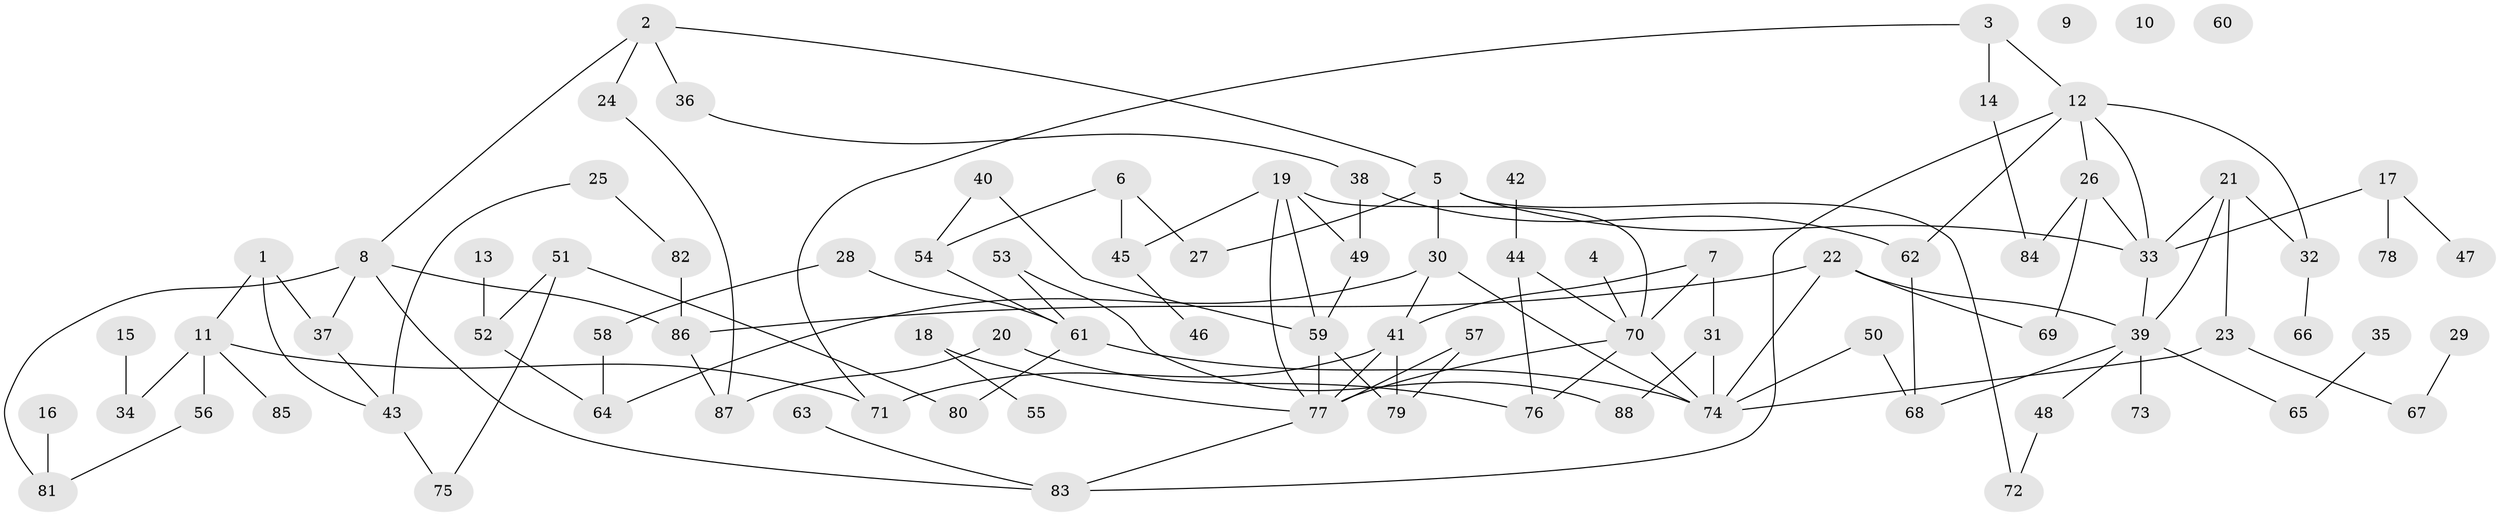 // coarse degree distribution, {1: 0.20454545454545456, 0: 0.06818181818181818, 2: 0.3181818181818182, 3: 0.18181818181818182, 9: 0.022727272727272728, 5: 0.09090909090909091, 4: 0.06818181818181818, 8: 0.022727272727272728, 10: 0.022727272727272728}
// Generated by graph-tools (version 1.1) at 2025/42/03/04/25 21:42:31]
// undirected, 88 vertices, 122 edges
graph export_dot {
graph [start="1"]
  node [color=gray90,style=filled];
  1;
  2;
  3;
  4;
  5;
  6;
  7;
  8;
  9;
  10;
  11;
  12;
  13;
  14;
  15;
  16;
  17;
  18;
  19;
  20;
  21;
  22;
  23;
  24;
  25;
  26;
  27;
  28;
  29;
  30;
  31;
  32;
  33;
  34;
  35;
  36;
  37;
  38;
  39;
  40;
  41;
  42;
  43;
  44;
  45;
  46;
  47;
  48;
  49;
  50;
  51;
  52;
  53;
  54;
  55;
  56;
  57;
  58;
  59;
  60;
  61;
  62;
  63;
  64;
  65;
  66;
  67;
  68;
  69;
  70;
  71;
  72;
  73;
  74;
  75;
  76;
  77;
  78;
  79;
  80;
  81;
  82;
  83;
  84;
  85;
  86;
  87;
  88;
  1 -- 11;
  1 -- 37;
  1 -- 43;
  2 -- 5;
  2 -- 8;
  2 -- 24;
  2 -- 36;
  3 -- 12;
  3 -- 14;
  3 -- 71;
  4 -- 70;
  5 -- 27;
  5 -- 30;
  5 -- 33;
  5 -- 72;
  6 -- 27;
  6 -- 45;
  6 -- 54;
  7 -- 31;
  7 -- 41;
  7 -- 70;
  8 -- 37;
  8 -- 81;
  8 -- 83;
  8 -- 86;
  11 -- 34;
  11 -- 56;
  11 -- 71;
  11 -- 85;
  12 -- 26;
  12 -- 32;
  12 -- 33;
  12 -- 62;
  12 -- 83;
  13 -- 52;
  14 -- 84;
  15 -- 34;
  16 -- 81;
  17 -- 33;
  17 -- 47;
  17 -- 78;
  18 -- 55;
  18 -- 77;
  19 -- 45;
  19 -- 49;
  19 -- 59;
  19 -- 70;
  19 -- 77;
  20 -- 76;
  20 -- 87;
  21 -- 23;
  21 -- 32;
  21 -- 33;
  21 -- 39;
  22 -- 39;
  22 -- 69;
  22 -- 74;
  22 -- 86;
  23 -- 67;
  23 -- 74;
  24 -- 87;
  25 -- 43;
  25 -- 82;
  26 -- 33;
  26 -- 69;
  26 -- 84;
  28 -- 58;
  28 -- 61;
  29 -- 67;
  30 -- 41;
  30 -- 64;
  30 -- 74;
  31 -- 74;
  31 -- 88;
  32 -- 66;
  33 -- 39;
  35 -- 65;
  36 -- 38;
  37 -- 43;
  38 -- 49;
  38 -- 62;
  39 -- 48;
  39 -- 65;
  39 -- 68;
  39 -- 73;
  40 -- 54;
  40 -- 59;
  41 -- 71;
  41 -- 77;
  41 -- 79;
  42 -- 44;
  43 -- 75;
  44 -- 70;
  44 -- 76;
  45 -- 46;
  48 -- 72;
  49 -- 59;
  50 -- 68;
  50 -- 74;
  51 -- 52;
  51 -- 75;
  51 -- 80;
  52 -- 64;
  53 -- 61;
  53 -- 88;
  54 -- 61;
  56 -- 81;
  57 -- 77;
  57 -- 79;
  58 -- 64;
  59 -- 77;
  59 -- 79;
  61 -- 74;
  61 -- 80;
  62 -- 68;
  63 -- 83;
  70 -- 74;
  70 -- 76;
  70 -- 77;
  77 -- 83;
  82 -- 86;
  86 -- 87;
}

